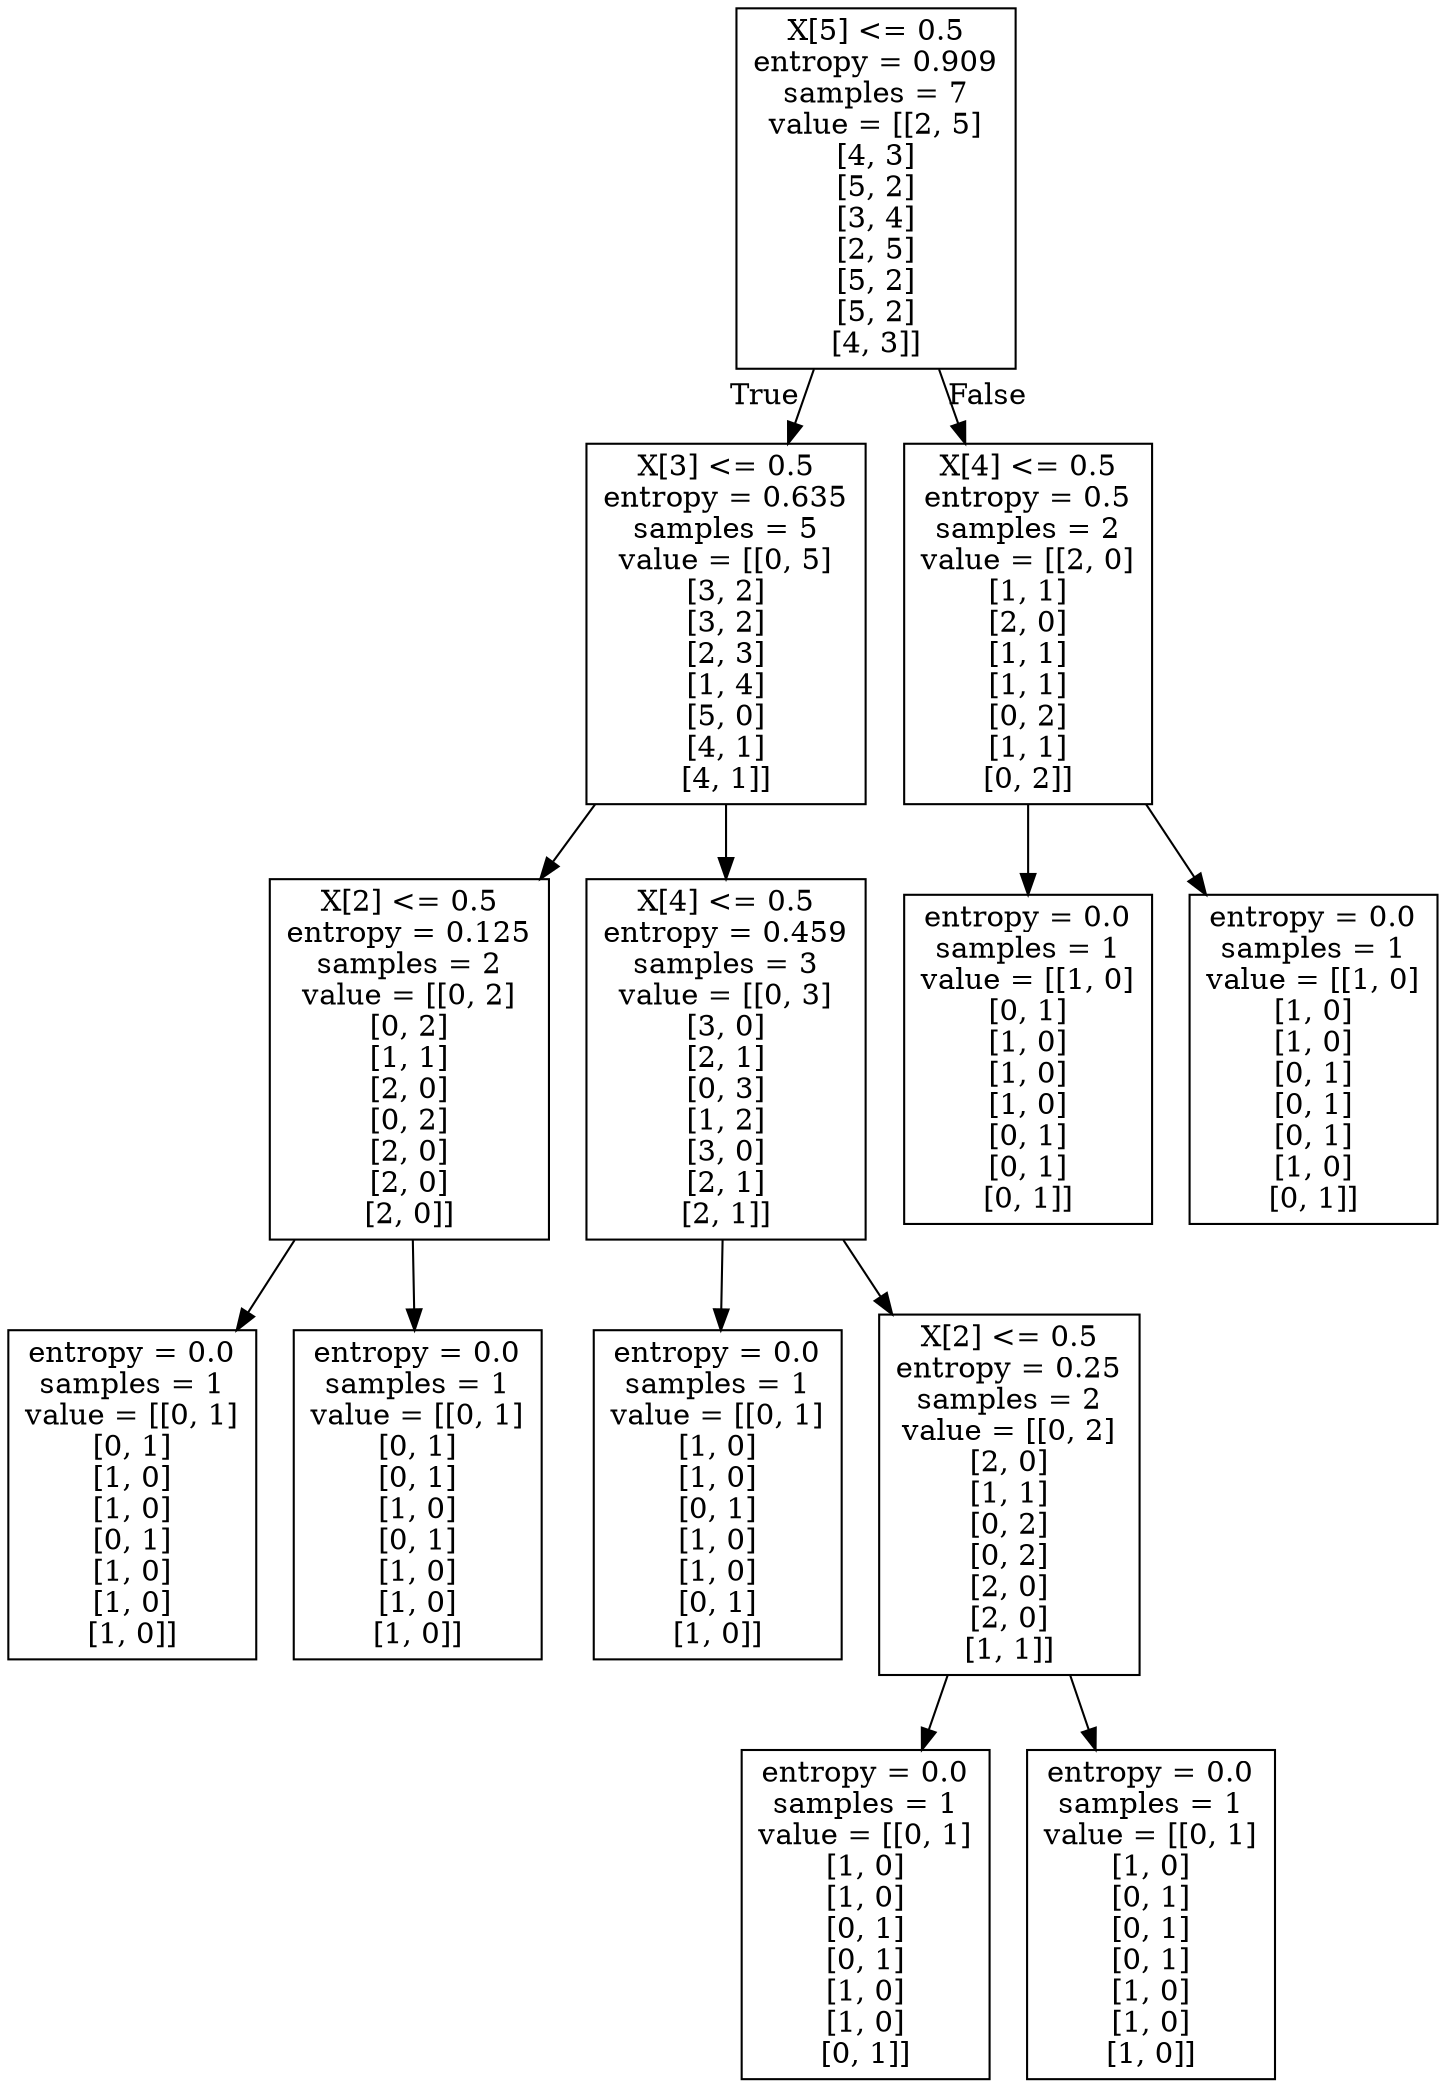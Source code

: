 digraph Tree {
node [shape=box] ;
0 [label="X[5] <= 0.5\nentropy = 0.909\nsamples = 7\nvalue = [[2, 5]\n[4, 3]\n[5, 2]\n[3, 4]\n[2, 5]\n[5, 2]\n[5, 2]\n[4, 3]]"] ;
1 [label="X[3] <= 0.5\nentropy = 0.635\nsamples = 5\nvalue = [[0, 5]\n[3, 2]\n[3, 2]\n[2, 3]\n[1, 4]\n[5, 0]\n[4, 1]\n[4, 1]]"] ;
0 -> 1 [labeldistance=2.5, labelangle=45, headlabel="True"] ;
2 [label="X[2] <= 0.5\nentropy = 0.125\nsamples = 2\nvalue = [[0, 2]\n[0, 2]\n[1, 1]\n[2, 0]\n[0, 2]\n[2, 0]\n[2, 0]\n[2, 0]]"] ;
1 -> 2 ;
3 [label="entropy = 0.0\nsamples = 1\nvalue = [[0, 1]\n[0, 1]\n[1, 0]\n[1, 0]\n[0, 1]\n[1, 0]\n[1, 0]\n[1, 0]]"] ;
2 -> 3 ;
4 [label="entropy = 0.0\nsamples = 1\nvalue = [[0, 1]\n[0, 1]\n[0, 1]\n[1, 0]\n[0, 1]\n[1, 0]\n[1, 0]\n[1, 0]]"] ;
2 -> 4 ;
5 [label="X[4] <= 0.5\nentropy = 0.459\nsamples = 3\nvalue = [[0, 3]\n[3, 0]\n[2, 1]\n[0, 3]\n[1, 2]\n[3, 0]\n[2, 1]\n[2, 1]]"] ;
1 -> 5 ;
6 [label="entropy = 0.0\nsamples = 1\nvalue = [[0, 1]\n[1, 0]\n[1, 0]\n[0, 1]\n[1, 0]\n[1, 0]\n[0, 1]\n[1, 0]]"] ;
5 -> 6 ;
7 [label="X[2] <= 0.5\nentropy = 0.25\nsamples = 2\nvalue = [[0, 2]\n[2, 0]\n[1, 1]\n[0, 2]\n[0, 2]\n[2, 0]\n[2, 0]\n[1, 1]]"] ;
5 -> 7 ;
8 [label="entropy = 0.0\nsamples = 1\nvalue = [[0, 1]\n[1, 0]\n[1, 0]\n[0, 1]\n[0, 1]\n[1, 0]\n[1, 0]\n[0, 1]]"] ;
7 -> 8 ;
9 [label="entropy = 0.0\nsamples = 1\nvalue = [[0, 1]\n[1, 0]\n[0, 1]\n[0, 1]\n[0, 1]\n[1, 0]\n[1, 0]\n[1, 0]]"] ;
7 -> 9 ;
10 [label="X[4] <= 0.5\nentropy = 0.5\nsamples = 2\nvalue = [[2, 0]\n[1, 1]\n[2, 0]\n[1, 1]\n[1, 1]\n[0, 2]\n[1, 1]\n[0, 2]]"] ;
0 -> 10 [labeldistance=2.5, labelangle=-45, headlabel="False"] ;
11 [label="entropy = 0.0\nsamples = 1\nvalue = [[1, 0]\n[0, 1]\n[1, 0]\n[1, 0]\n[1, 0]\n[0, 1]\n[0, 1]\n[0, 1]]"] ;
10 -> 11 ;
12 [label="entropy = 0.0\nsamples = 1\nvalue = [[1, 0]\n[1, 0]\n[1, 0]\n[0, 1]\n[0, 1]\n[0, 1]\n[1, 0]\n[0, 1]]"] ;
10 -> 12 ;
}